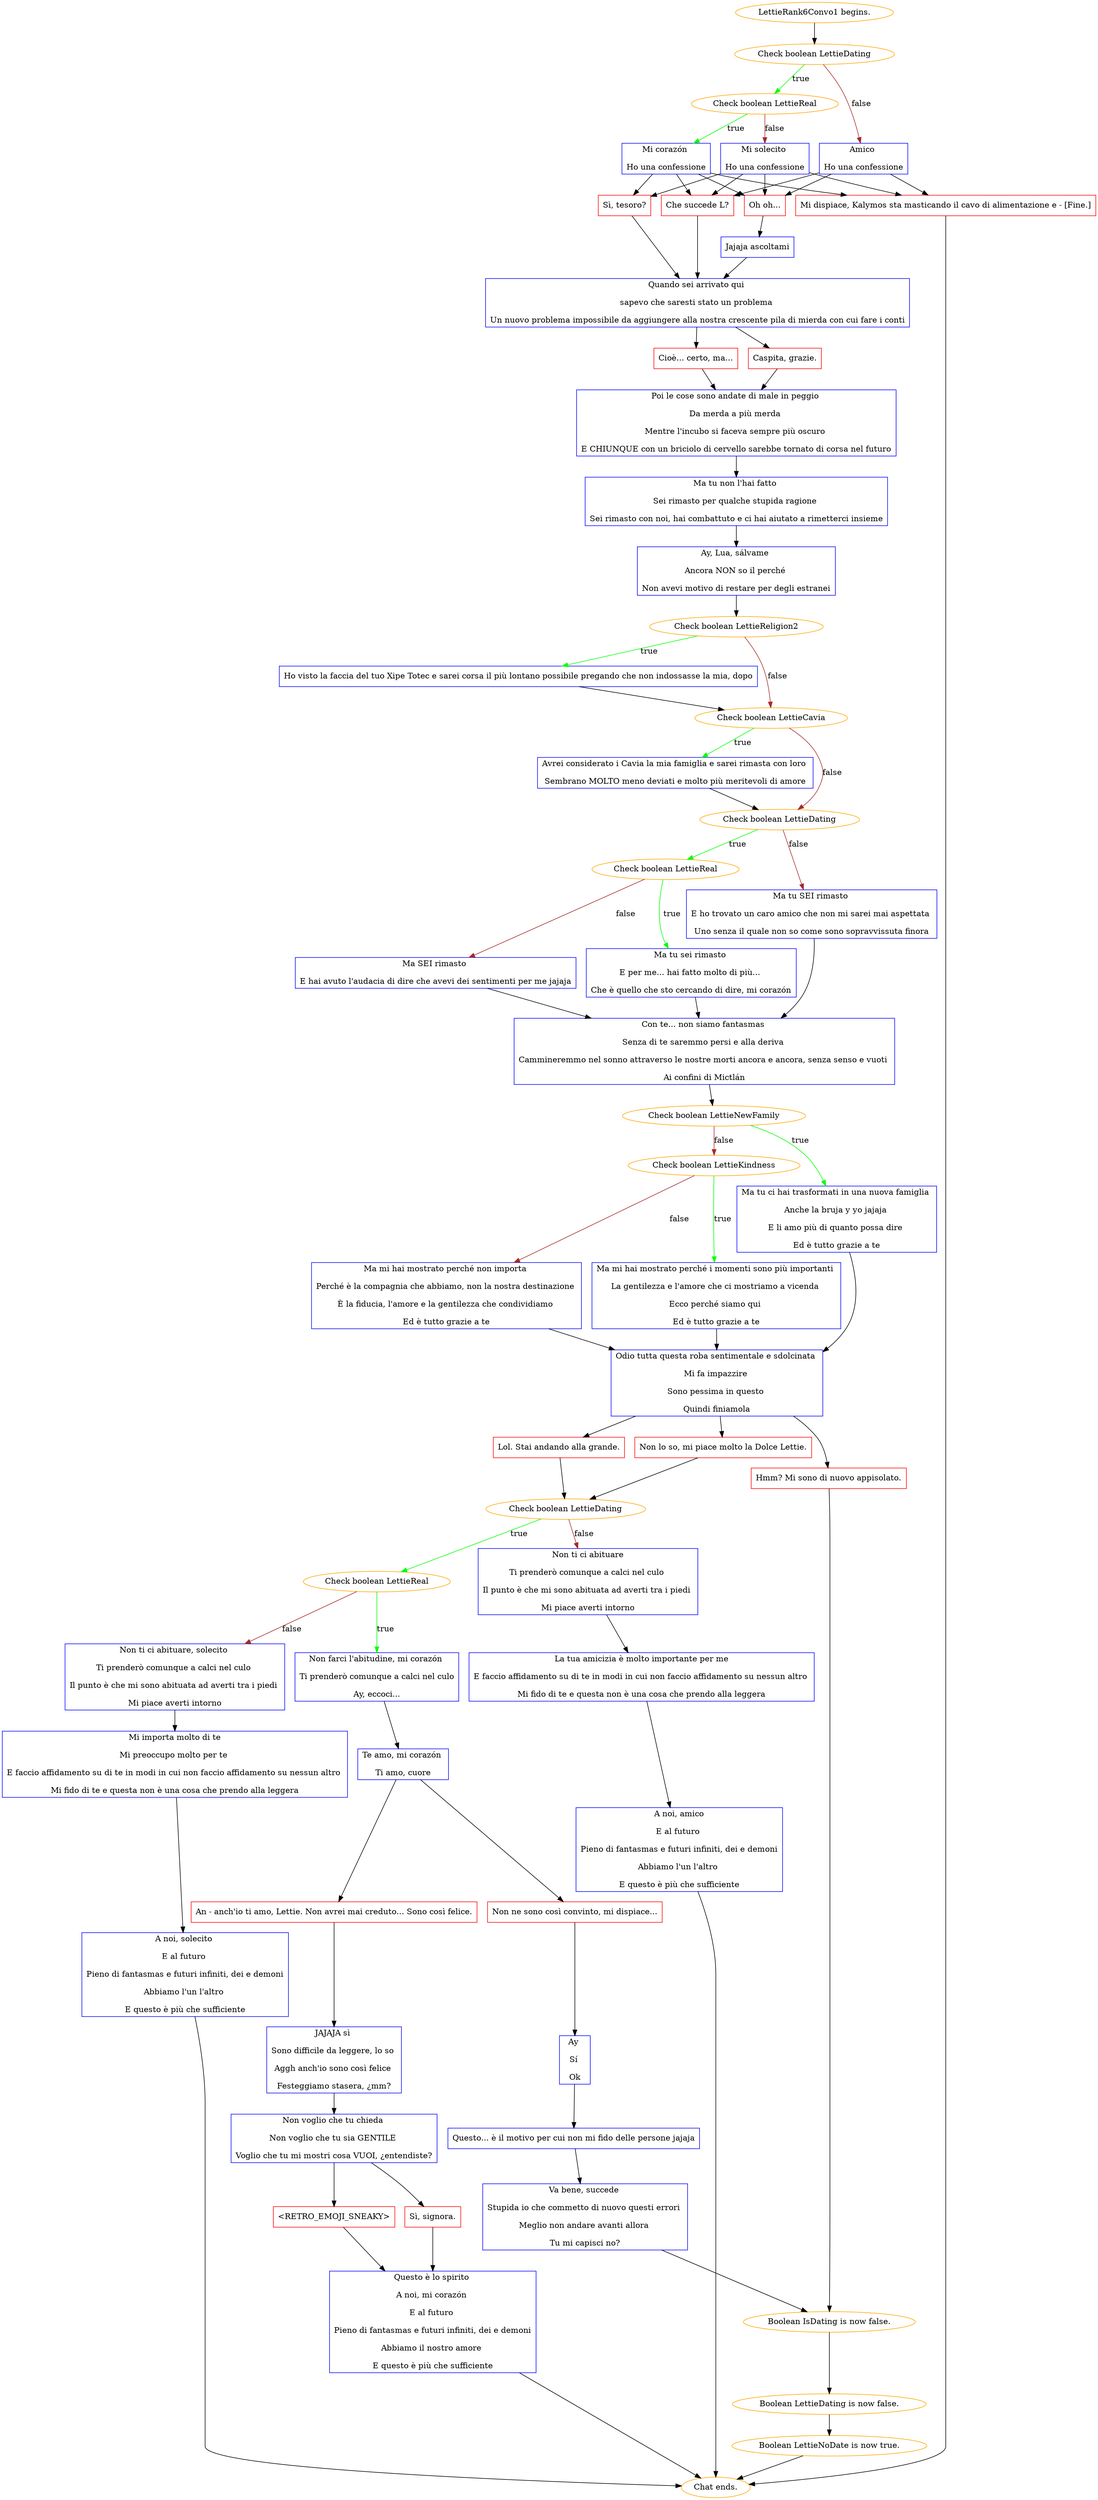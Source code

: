 digraph {
	"LettieRank6Convo1 begins." [color=orange];
		"LettieRank6Convo1 begins." -> j2452349781;
	j2452349781 [label="Check boolean LettieDating",color=orange];
		j2452349781 -> j2676259319 [label=true,color=green];
		j2452349781 -> j2728190051 [label=false,color=brown];
	j2676259319 [label="Check boolean LettieReal",color=orange];
		j2676259319 -> j2336661463 [label=true,color=green];
		j2676259319 -> j1938134792 [label=false,color=brown];
	j2728190051 [label="Amico 
Ho una confessione",shape=box,color=blue];
		j2728190051 -> j787151638;
		j2728190051 -> j1635651150;
		j2728190051 -> j685188161;
	j2336661463 [label="Mi corazón 
Ho una confessione",shape=box,color=blue];
		j2336661463 -> j4270542524;
		j2336661463 -> j787151638;
		j2336661463 -> j1635651150;
		j2336661463 -> j685188161;
	j1938134792 [label="Mi solecito 
Ho una confessione",shape=box,color=blue];
		j1938134792 -> j4270542524;
		j1938134792 -> j787151638;
		j1938134792 -> j1635651150;
		j1938134792 -> j685188161;
	j787151638 [label="Che succede L?",shape=box,color=red];
		j787151638 -> j1152219633;
	j1635651150 [label="Oh oh...",shape=box,color=red];
		j1635651150 -> j2037124929;
	j685188161 [label="Mi dispiace, Kalymos sta masticando il cavo di alimentazione e - [Fine.]",shape=box,color=red];
		j685188161 -> "Chat ends.";
	j4270542524 [label="Sì, tesoro?",shape=box,color=red];
		j4270542524 -> j1152219633;
	j1152219633 [label="Quando sei arrivato qui 
sapevo che saresti stato un problema 
Un nuovo problema impossibile da aggiungere alla nostra crescente pila di mierda con cui fare i conti",shape=box,color=blue];
		j1152219633 -> j2196430281;
		j1152219633 -> j994042592;
	j2037124929 [label="Jajaja ascoltami",shape=box,color=blue];
		j2037124929 -> j1152219633;
	"Chat ends." [color=orange];
	j2196430281 [label="Caspita, grazie.",shape=box,color=red];
		j2196430281 -> j1772418894;
	j994042592 [label="Cioè... certo, ma...",shape=box,color=red];
		j994042592 -> j1772418894;
	j1772418894 [label="Poi le cose sono andate di male in peggio 
Da merda a più merda 
Mentre l'incubo si faceva sempre più oscuro 
E CHIUNQUE con un briciolo di cervello sarebbe tornato di corsa nel futuro",shape=box,color=blue];
		j1772418894 -> j1549967705;
	j1549967705 [label="Ma tu non l'hai fatto 
Sei rimasto per qualche stupida ragione 
Sei rimasto con noi, hai combattuto e ci hai aiutato a rimetterci insieme",shape=box,color=blue];
		j1549967705 -> j4294798418;
	j4294798418 [label="Ay, Lua, sálvame 
Ancora NON so il perché 
Non avevi motivo di restare per degli estranei",shape=box,color=blue];
		j4294798418 -> j1387050652;
	j1387050652 [label="Check boolean LettieReligion2",color=orange];
		j1387050652 -> j4217259701 [label=true,color=green];
		j1387050652 -> j1551587699 [label=false,color=brown];
	j4217259701 [label="Ho visto la faccia del tuo Xipe Totec e sarei corsa il più lontano possibile pregando che non indossasse la mia, dopo",shape=box,color=blue];
		j4217259701 -> j1551587699;
	j1551587699 [label="Check boolean LettieCavia",color=orange];
		j1551587699 -> j654382394 [label=true,color=green];
		j1551587699 -> j466073509 [label=false,color=brown];
	j654382394 [label="Avrei considerato i Cavia la mia famiglia e sarei rimasta con loro 
Sembrano MOLTO meno deviati e molto più meritevoli di amore",shape=box,color=blue];
		j654382394 -> j466073509;
	j466073509 [label="Check boolean LettieDating",color=orange];
		j466073509 -> j4125224585 [label=true,color=green];
		j466073509 -> j3745966120 [label=false,color=brown];
	j4125224585 [label="Check boolean LettieReal",color=orange];
		j4125224585 -> j3903288145 [label=true,color=green];
		j4125224585 -> j710506361 [label=false,color=brown];
	j3745966120 [label="Ma tu SEI rimasto 
E ho trovato un caro amico che non mi sarei mai aspettata 
Uno senza il quale non so come sono sopravvissuta finora",shape=box,color=blue];
		j3745966120 -> j2840244144;
	j3903288145 [label="Ma tu sei rimasto 
E per me... hai fatto molto di più... 
Che è quello che sto cercando di dire, mi corazón",shape=box,color=blue];
		j3903288145 -> j2840244144;
	j710506361 [label="Ma SEI rimasto 
E hai avuto l'audacia di dire che avevi dei sentimenti per me jajaja",shape=box,color=blue];
		j710506361 -> j2840244144;
	j2840244144 [label="Con te... non siamo fantasmas 
Senza di te saremmo persi e alla deriva 
Cammineremmo nel sonno attraverso le nostre morti ancora e ancora, senza senso e vuoti 
Ai confini di Mictlán",shape=box,color=blue];
		j2840244144 -> j1595476292;
	j1595476292 [label="Check boolean LettieNewFamily",color=orange];
		j1595476292 -> j1235679831 [label=true,color=green];
		j1595476292 -> j3009833502 [label=false,color=brown];
	j1235679831 [label="Ma tu ci hai trasformati in una nuova famiglia 
Anche la bruja y yo jajaja 
E li amo più di quanto possa dire 
Ed è tutto grazie a te",shape=box,color=blue];
		j1235679831 -> j3677792018;
	j3009833502 [label="Check boolean LettieKindness",color=orange];
		j3009833502 -> j3534792404 [label=true,color=green];
		j3009833502 -> j3231677133 [label=false,color=brown];
	j3677792018 [label="Odio tutta questa roba sentimentale e sdolcinata 
Mi fa impazzire 
Sono pessima in questo 
Quindi finiamola",shape=box,color=blue];
		j3677792018 -> j2562817226;
		j3677792018 -> j2448970851;
		j3677792018 -> j1441172355;
	j3534792404 [label="Ma mi hai mostrato perché i momenti sono più importanti 
La gentilezza e l'amore che ci mostriamo a vicenda 
Ecco perché siamo qui 
Ed è tutto grazie a te",shape=box,color=blue];
		j3534792404 -> j3677792018;
	j3231677133 [label="Ma mi hai mostrato perché non importa 
Perché è la compagnia che abbiamo, non la nostra destinazione 
È la fiducia, l'amore e la gentilezza che condividiamo 
Ed è tutto grazie a te",shape=box,color=blue];
		j3231677133 -> j3677792018;
	j2562817226 [label="Lol. Stai andando alla grande.",shape=box,color=red];
		j2562817226 -> j407131291;
	j2448970851 [label="Non lo so, mi piace molto la Dolce Lettie.",shape=box,color=red];
		j2448970851 -> j407131291;
	j1441172355 [label="Hmm? Mi sono di nuovo appisolato.",shape=box,color=red];
		j1441172355 -> j3606744485;
	j407131291 [label="Check boolean LettieDating",color=orange];
		j407131291 -> j2969545787 [label=true,color=green];
		j407131291 -> j303302251 [label=false,color=brown];
	j3606744485 [label="Boolean IsDating is now false.",color=orange];
		j3606744485 -> j2226684218;
	j2969545787 [label="Check boolean LettieReal",color=orange];
		j2969545787 -> j2021045809 [label=true,color=green];
		j2969545787 -> j2648214821 [label=false,color=brown];
	j303302251 [label="Non ti ci abituare
Ti prenderò comunque a calci nel culo 
Il punto è che mi sono abituata ad averti tra i piedi 
Mi piace averti intorno",shape=box,color=blue];
		j303302251 -> j1193428084;
	j2226684218 [label="Boolean LettieDating is now false.",color=orange];
		j2226684218 -> j2703113057;
	j2021045809 [label="Non farci l'abitudine, mi corazón 
Ti prenderò comunque a calci nel culo
Ay, eccoci...",shape=box,color=blue];
		j2021045809 -> j1397813438;
	j2648214821 [label="Non ti ci abituare, solecito 
Ti prenderò comunque a calci nel culo 
Il punto è che mi sono abituata ad averti tra i piedi 
Mi piace averti intorno",shape=box,color=blue];
		j2648214821 -> j1083781905;
	j1193428084 [label="La tua amicizia è molto importante per me
E faccio affidamento su di te in modi in cui non faccio affidamento su nessun altro 
Mi fido di te e questa non è una cosa che prendo alla leggera",shape=box,color=blue];
		j1193428084 -> j1816929710;
	j2703113057 [label="Boolean LettieNoDate is now true.",color=orange];
		j2703113057 -> "Chat ends.";
	j1397813438 [label="Te amo, mi corazón 
Ti amo, cuore",shape=box,color=blue];
		j1397813438 -> j9998351;
		j1397813438 -> j2189975246;
	j1083781905 [label="Mi importa molto di te
Mi preoccupo molto per te 
E faccio affidamento su di te in modi in cui non faccio affidamento su nessun altro 
Mi fido di te e questa non è una cosa che prendo alla leggera",shape=box,color=blue];
		j1083781905 -> j2134494708;
	j1816929710 [label="A noi, amico
E al futuro 
Pieno di fantasmas e futuri infiniti, dei e demoni
Abbiamo l'un l'altro 
E questo è più che sufficiente",shape=box,color=blue];
		j1816929710 -> "Chat ends.";
	j9998351 [label="Non ne sono così convinto, mi dispiace...",shape=box,color=red];
		j9998351 -> j2805790023;
	j2189975246 [label="An - anch'io ti amo, Lettie. Non avrei mai creduto... Sono così felice.",shape=box,color=red];
		j2189975246 -> j875923830;
	j2134494708 [label="A noi, solecito 
E al futuro 
Pieno di fantasmas e futuri infiniti, dei e demoni
Abbiamo l'un l'altro 
E questo è più che sufficiente",shape=box,color=blue];
		j2134494708 -> "Chat ends.";
	j2805790023 [label="Ay 
Sí 
Ok",shape=box,color=blue];
		j2805790023 -> j3535932380;
	j875923830 [label="JAJAJA sì 
Sono difficile da leggere, lo so 
Aggh anch'io sono così felice 
Festeggiamo stasera, ¿mm?",shape=box,color=blue];
		j875923830 -> j925216991;
	j3535932380 [label="Questo... è il motivo per cui non mi fido delle persone jajaja",shape=box,color=blue];
		j3535932380 -> j2671537071;
	j925216991 [label="Non voglio che tu chieda 
Non voglio che tu sia GENTILE 
Voglio che tu mi mostri cosa VUOI, ¿entendiste?",shape=box,color=blue];
		j925216991 -> j3936820580;
		j925216991 -> j1543978530;
	j2671537071 [label="Va bene, succede 
Stupida io che commetto di nuovo questi errori 
Meglio non andare avanti allora 
Tu mi capisci no?",shape=box,color=blue];
		j2671537071 -> j3606744485;
	j3936820580 [label="Sì, signora.",shape=box,color=red];
		j3936820580 -> j173392721;
	j1543978530 [label="<RETRO_EMOJI_SNEAKY>",shape=box,color=red];
		j1543978530 -> j173392721;
	j173392721 [label="Questo è lo spirito 
A noi, mi corazón 
E al futuro 
Pieno di fantasmas e futuri infiniti, dei e demoni
Abbiamo il nostro amore 
E questo è più che sufficiente",shape=box,color=blue];
		j173392721 -> "Chat ends.";
}